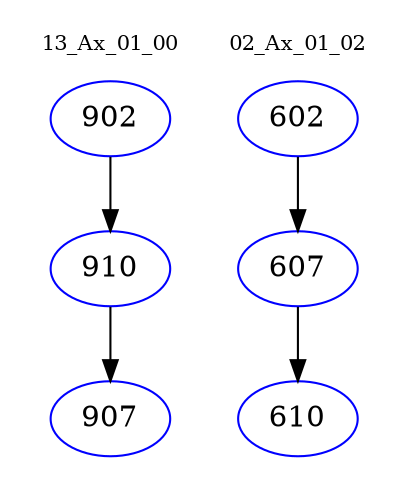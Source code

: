 digraph{
subgraph cluster_0 {
color = white
label = "13_Ax_01_00";
fontsize=10;
T0_902 [label="902", color="blue"]
T0_902 -> T0_910 [color="black"]
T0_910 [label="910", color="blue"]
T0_910 -> T0_907 [color="black"]
T0_907 [label="907", color="blue"]
}
subgraph cluster_1 {
color = white
label = "02_Ax_01_02";
fontsize=10;
T1_602 [label="602", color="blue"]
T1_602 -> T1_607 [color="black"]
T1_607 [label="607", color="blue"]
T1_607 -> T1_610 [color="black"]
T1_610 [label="610", color="blue"]
}
}
